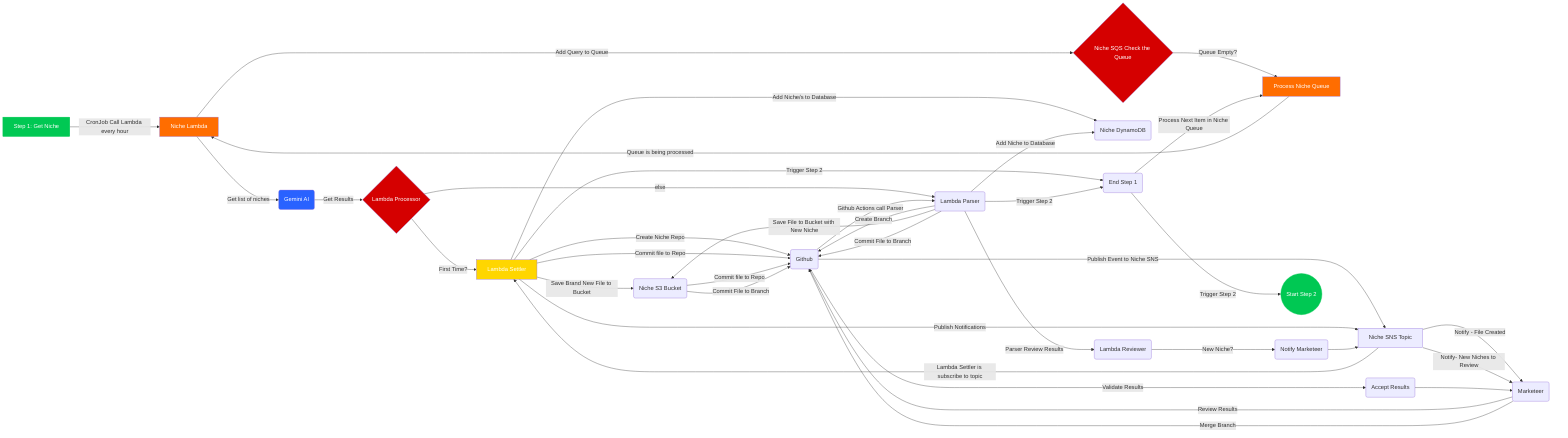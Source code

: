 flowchart LR
    A["Step 1: Get Niche"] -- CronJob Call Lambda every hour --> B["Niche Lambda"]
    B -- Add Query to Queue --> C{"Niche SQS Check the Queue"}
    C -- Queue Empty? --> D["Process Niche Queue"]
    D -- Queue is being processed --> B
    B -- Get list of niches --> E("Gemini AI")
    E -- Get Results --> F{"Lambda Processor"}
    F -- First Time? --> Q["Lambda Settler"]
    Q -- Save Brand New File to Bucket --> H("Niche S3 Bucket")
    Q -- Create Niche Repo --> I("Github")
    Q -- Commit file to Repo --> I
    H -- Commit file to Repo --> I
    I -- Publish Event to Niche SNS --> T["Niche SNS Topic"]
    T -- Lambda Settler is subscribe to topic --> Q
    Q -- Add Niche/s to Database --> K("Niche DynamoDB")
    Q -- Publish Notifications --> T
    T -- Notify - File Created --> L("Marketeer")
    Q -- Trigger Step 2 --> M("End Step 1")
    F -- else --> N("Lambda Parser")
    N -- Create Branch --> I
    N -- Save File to Bucket with New Niche --> H
    N -- Commit File to Branch --> I
    H -- Commit File to Branch --> I
    N -- Parser Review Results --> O("Lambda Reviewer")
    O -- New Niche? --> $NewNiche$("Notify Marketeer")
    $NewNiche$ --> T
    T -- Notify- New Niches to Review --> L
    L -- Review Results --> I
    I -- Validate Results --> $AcceptResults$("Accept Results")
    $AcceptResults$ --> L
    L -- Merge Branch --> I
    I -- Github Actions call Parser --> N
    N -- Add Niche to Database --> K
    N -- Trigger Step 2 --> M
    M -- Process Next Item in Niche Queue --> D
    M -- Trigger Step 2 --> PdoubleCircleId((("Start Step 2")))
    style A stroke:#00C853,fill:#00C853,color:#FFFFFF
    style B fill:#FF6D00,color:#FFFFFF
    style C fill:#D50000,color:#FFFFFF
    style D color:#FFFFFF,fill:#FF6D00
    style E fill:#2962FF,color:#FFFFFF
    style F color:#FFFFFF,fill:#D50000
    style Q fill:#FFD600,color:#FFFFFF
    style PdoubleCircleId stroke:#00C853,color:#FFFFFF,fill:#00C853